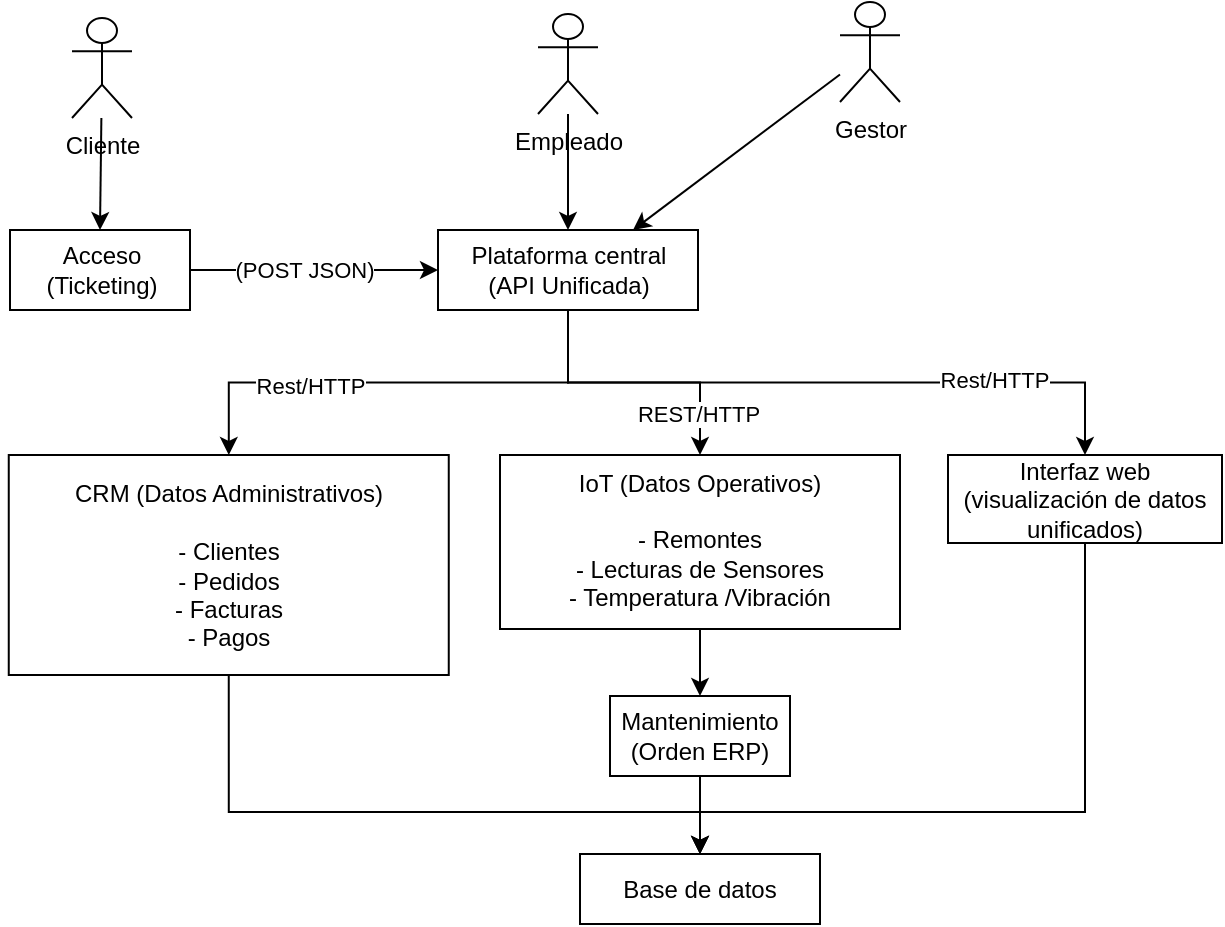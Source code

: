 <mxfile version="28.2.7">
  <diagram name="Página-1" id="AW_4SV1VjklhSY8sd2_t">
    <mxGraphModel dx="1042" dy="527" grid="0" gridSize="10" guides="1" tooltips="1" connect="1" arrows="1" fold="1" page="1" pageScale="1" pageWidth="1169" pageHeight="827" math="0" shadow="0">
      <root>
        <mxCell id="0" />
        <mxCell id="1" parent="0" />
        <mxCell id="fFbLZVn89i1oZEoZOz1--1" value="Cliente&lt;div&gt;&lt;br&gt;&lt;/div&gt;" style="shape=umlActor;verticalLabelPosition=bottom;verticalAlign=top;html=1;outlineConnect=0;" parent="1" vertex="1">
          <mxGeometry x="397" y="159" width="30" height="50" as="geometry" />
        </mxCell>
        <mxCell id="fFbLZVn89i1oZEoZOz1--15" value="" style="rounded=0;whiteSpace=wrap;html=1;" parent="1" vertex="1">
          <mxGeometry x="366" y="265" width="90" height="40" as="geometry" />
        </mxCell>
        <mxCell id="fFbLZVn89i1oZEoZOz1--16" value="Acceso (Ticketing)" style="text;html=1;align=center;verticalAlign=middle;whiteSpace=wrap;rounded=0;" parent="1" vertex="1">
          <mxGeometry x="381" y="270" width="62" height="30" as="geometry" />
        </mxCell>
        <mxCell id="54EEIA_b8rpqhzSQcVar-28" value="" style="edgeStyle=orthogonalEdgeStyle;rounded=0;orthogonalLoop=1;jettySize=auto;html=1;" parent="1" source="fFbLZVn89i1oZEoZOz1--17" target="54EEIA_b8rpqhzSQcVar-13" edge="1">
          <mxGeometry relative="1" as="geometry" />
        </mxCell>
        <mxCell id="2O2xdy5Lqr-6Pk8-hybj-3" value="Rest/HTTP" style="edgeLabel;html=1;align=center;verticalAlign=middle;resizable=0;points=[];" parent="54EEIA_b8rpqhzSQcVar-28" vertex="1" connectable="0">
          <mxGeometry x="0.372" y="-3" relative="1" as="geometry">
            <mxPoint y="4" as="offset" />
          </mxGeometry>
        </mxCell>
        <mxCell id="2O2xdy5Lqr-6Pk8-hybj-1" style="edgeStyle=orthogonalEdgeStyle;rounded=0;orthogonalLoop=1;jettySize=auto;html=1;exitX=0.5;exitY=1;exitDx=0;exitDy=0;entryX=0.5;entryY=0;entryDx=0;entryDy=0;" parent="1" source="fFbLZVn89i1oZEoZOz1--17" target="54EEIA_b8rpqhzSQcVar-49" edge="1">
          <mxGeometry relative="1" as="geometry" />
        </mxCell>
        <mxCell id="2O2xdy5Lqr-6Pk8-hybj-2" value="Rest/HTTP" style="edgeLabel;html=1;align=center;verticalAlign=middle;resizable=0;points=[];rotation=0;" parent="2O2xdy5Lqr-6Pk8-hybj-1" vertex="1" connectable="0">
          <mxGeometry x="0.568" y="3" relative="1" as="geometry">
            <mxPoint x="-11" y="1" as="offset" />
          </mxGeometry>
        </mxCell>
        <mxCell id="fFbLZVn89i1oZEoZOz1--17" value="" style="rounded=0;whiteSpace=wrap;html=1;" parent="1" vertex="1">
          <mxGeometry x="580" y="265" width="130" height="40" as="geometry" />
        </mxCell>
        <mxCell id="fFbLZVn89i1oZEoZOz1--18" value="Plataforma central (API Unificada)" style="text;html=1;align=center;verticalAlign=middle;whiteSpace=wrap;rounded=0;" parent="1" vertex="1">
          <mxGeometry x="592.5" y="270" width="105" height="30" as="geometry" />
        </mxCell>
        <mxCell id="54EEIA_b8rpqhzSQcVar-44" style="edgeStyle=orthogonalEdgeStyle;rounded=0;orthogonalLoop=1;jettySize=auto;html=1;entryX=0.5;entryY=0;entryDx=0;entryDy=0;" parent="1" source="fFbLZVn89i1oZEoZOz1--23" target="fFbLZVn89i1oZEoZOz1--17" edge="1">
          <mxGeometry relative="1" as="geometry">
            <mxPoint x="755" y="82" as="targetPoint" />
          </mxGeometry>
        </mxCell>
        <mxCell id="fFbLZVn89i1oZEoZOz1--23" value="Empleado" style="shape=umlActor;verticalLabelPosition=bottom;verticalAlign=top;html=1;outlineConnect=0;" parent="1" vertex="1">
          <mxGeometry x="630" y="157" width="30" height="50" as="geometry" />
        </mxCell>
        <mxCell id="fFbLZVn89i1oZEoZOz1--24" value="Gestor" style="shape=umlActor;verticalLabelPosition=bottom;verticalAlign=top;html=1;outlineConnect=0;" parent="1" vertex="1">
          <mxGeometry x="781" y="151" width="30" height="50" as="geometry" />
        </mxCell>
        <mxCell id="W1p5YG6WSGKKvp44htcb-15" style="edgeStyle=orthogonalEdgeStyle;rounded=0;orthogonalLoop=1;jettySize=auto;html=1;exitX=0.5;exitY=1;exitDx=0;exitDy=0;entryX=0.5;entryY=0;entryDx=0;entryDy=0;" edge="1" parent="1" source="fFbLZVn89i1oZEoZOz1--39" target="W1p5YG6WSGKKvp44htcb-9">
          <mxGeometry relative="1" as="geometry" />
        </mxCell>
        <mxCell id="fFbLZVn89i1oZEoZOz1--39" value="" style="rounded=0;whiteSpace=wrap;html=1;" parent="1" vertex="1">
          <mxGeometry x="666" y="498" width="90" height="40" as="geometry" />
        </mxCell>
        <mxCell id="fFbLZVn89i1oZEoZOz1--40" value="Mantenimiento (Orden ERP)" style="text;html=1;align=center;verticalAlign=middle;whiteSpace=wrap;rounded=0;" parent="1" vertex="1">
          <mxGeometry x="677.88" y="503" width="66.25" height="30" as="geometry" />
        </mxCell>
        <mxCell id="W1p5YG6WSGKKvp44htcb-14" style="edgeStyle=orthogonalEdgeStyle;rounded=0;orthogonalLoop=1;jettySize=auto;html=1;exitX=0.5;exitY=1;exitDx=0;exitDy=0;entryX=0.5;entryY=0;entryDx=0;entryDy=0;" edge="1" parent="1" source="54EEIA_b8rpqhzSQcVar-9" target="fFbLZVn89i1oZEoZOz1--39">
          <mxGeometry relative="1" as="geometry" />
        </mxCell>
        <mxCell id="54EEIA_b8rpqhzSQcVar-9" value="" style="rounded=0;whiteSpace=wrap;html=1;" parent="1" vertex="1">
          <mxGeometry x="611" y="377.5" width="200" height="87" as="geometry" />
        </mxCell>
        <mxCell id="54EEIA_b8rpqhzSQcVar-10" value="IoT (Datos Operativos)&lt;div&gt;&lt;br&gt;&lt;div&gt;- Remontes&lt;/div&gt;&lt;div&gt;- Lecturas de Sensores&lt;/div&gt;&lt;div&gt;- Temperatura /&lt;span style=&quot;background-color: transparent; color: light-dark(rgb(0, 0, 0), rgb(255, 255, 255));&quot;&gt;Vibración&lt;/span&gt;&lt;/div&gt;&lt;/div&gt;" style="text;html=1;align=center;verticalAlign=middle;whiteSpace=wrap;rounded=0;" parent="1" vertex="1">
          <mxGeometry x="622.25" y="404.5" width="177.5" height="30" as="geometry" />
        </mxCell>
        <mxCell id="54EEIA_b8rpqhzSQcVar-13" value="" style="rounded=0;whiteSpace=wrap;html=1;" parent="1" vertex="1">
          <mxGeometry x="365.38" y="377.5" width="220" height="110" as="geometry" />
        </mxCell>
        <mxCell id="54EEIA_b8rpqhzSQcVar-14" value="CRM (Datos Administrativos)&lt;div&gt;&lt;span style=&quot;background-color: transparent; color: light-dark(rgb(0, 0, 0), rgb(255, 255, 255));&quot;&gt;&lt;br&gt;&lt;/span&gt;&lt;/div&gt;&lt;div&gt;&lt;span style=&quot;background-color: transparent; color: light-dark(rgb(0, 0, 0), rgb(255, 255, 255));&quot;&gt;- Clientes&lt;/span&gt;&lt;/div&gt;&lt;div&gt;&lt;span style=&quot;background-color: transparent; color: light-dark(rgb(0, 0, 0), rgb(255, 255, 255));&quot;&gt;- Pedidos&lt;/span&gt;&lt;/div&gt;&lt;div&gt;&lt;span style=&quot;background-color: transparent; color: light-dark(rgb(0, 0, 0), rgb(255, 255, 255));&quot;&gt;- Facturas&lt;/span&gt;&lt;/div&gt;&lt;div&gt;&lt;span style=&quot;background-color: transparent; color: light-dark(rgb(0, 0, 0), rgb(255, 255, 255));&quot;&gt;- Pagos&lt;/span&gt;&lt;/div&gt;" style="text;html=1;align=center;verticalAlign=middle;whiteSpace=wrap;rounded=0;" parent="1" vertex="1">
          <mxGeometry x="361" y="417.5" width="228.75" height="30" as="geometry" />
        </mxCell>
        <mxCell id="54EEIA_b8rpqhzSQcVar-29" value="" style="edgeStyle=orthogonalEdgeStyle;rounded=0;orthogonalLoop=1;jettySize=auto;html=1;exitX=0.5;exitY=1;exitDx=0;exitDy=0;entryX=0.5;entryY=0;entryDx=0;entryDy=0;" parent="1" source="fFbLZVn89i1oZEoZOz1--17" target="54EEIA_b8rpqhzSQcVar-9" edge="1">
          <mxGeometry relative="1" as="geometry">
            <mxPoint x="768.5" y="320" as="sourcePoint" />
            <mxPoint x="697.5" y="413" as="targetPoint" />
          </mxGeometry>
        </mxCell>
        <mxCell id="2O2xdy5Lqr-6Pk8-hybj-4" value="REST/HTTP" style="edgeLabel;html=1;align=center;verticalAlign=middle;resizable=0;points=[];" parent="54EEIA_b8rpqhzSQcVar-29" vertex="1" connectable="0">
          <mxGeometry x="0.818" relative="1" as="geometry">
            <mxPoint x="-1" y="-8" as="offset" />
          </mxGeometry>
        </mxCell>
        <mxCell id="54EEIA_b8rpqhzSQcVar-40" value="" style="endArrow=classic;html=1;rounded=0;entryX=0;entryY=0.5;entryDx=0;entryDy=0;exitX=1;exitY=0.5;exitDx=0;exitDy=0;" parent="1" source="fFbLZVn89i1oZEoZOz1--15" target="fFbLZVn89i1oZEoZOz1--17" edge="1">
          <mxGeometry width="50" height="50" relative="1" as="geometry">
            <mxPoint x="435" y="250" as="sourcePoint" />
            <mxPoint x="485" y="200" as="targetPoint" />
          </mxGeometry>
        </mxCell>
        <mxCell id="2O2xdy5Lqr-6Pk8-hybj-5" value="&lt;span style=&quot;background-color: light-dark(#ffffff, var(--ge-dark-color, #121212)); color: light-dark(rgb(0, 0, 0), rgb(255, 255, 255));&quot;&gt;(POST JSON)&lt;/span&gt;" style="edgeLabel;html=1;align=center;verticalAlign=middle;resizable=0;points=[];" parent="54EEIA_b8rpqhzSQcVar-40" vertex="1" connectable="0">
          <mxGeometry x="-0.43" y="-2" relative="1" as="geometry">
            <mxPoint x="21" y="-2" as="offset" />
          </mxGeometry>
        </mxCell>
        <mxCell id="W1p5YG6WSGKKvp44htcb-12" style="edgeStyle=orthogonalEdgeStyle;rounded=0;orthogonalLoop=1;jettySize=auto;html=1;exitX=0.5;exitY=1;exitDx=0;exitDy=0;entryX=0.5;entryY=0;entryDx=0;entryDy=0;" edge="1" parent="1" source="54EEIA_b8rpqhzSQcVar-49" target="W1p5YG6WSGKKvp44htcb-9">
          <mxGeometry relative="1" as="geometry">
            <Array as="points">
              <mxPoint x="904" y="556" />
              <mxPoint x="711" y="556" />
            </Array>
          </mxGeometry>
        </mxCell>
        <mxCell id="54EEIA_b8rpqhzSQcVar-49" value="Interfaz web (visualización de datos unificados)" style="rounded=0;whiteSpace=wrap;html=1;" parent="1" vertex="1">
          <mxGeometry x="835" y="377.5" width="137" height="44" as="geometry" />
        </mxCell>
        <mxCell id="W1p5YG6WSGKKvp44htcb-6" value="" style="endArrow=classic;html=1;rounded=0;entryX=0.5;entryY=0;entryDx=0;entryDy=0;" edge="1" parent="1" source="fFbLZVn89i1oZEoZOz1--1" target="fFbLZVn89i1oZEoZOz1--15">
          <mxGeometry width="50" height="50" relative="1" as="geometry">
            <mxPoint x="479" y="286" as="sourcePoint" />
            <mxPoint x="681" y="400" as="targetPoint" />
          </mxGeometry>
        </mxCell>
        <mxCell id="W1p5YG6WSGKKvp44htcb-7" value="" style="endArrow=classic;html=1;rounded=0;entryX=0.75;entryY=0;entryDx=0;entryDy=0;" edge="1" parent="1" source="fFbLZVn89i1oZEoZOz1--24" target="fFbLZVn89i1oZEoZOz1--17">
          <mxGeometry width="50" height="50" relative="1" as="geometry">
            <mxPoint x="772" y="212" as="sourcePoint" />
            <mxPoint x="681" y="365" as="targetPoint" />
          </mxGeometry>
        </mxCell>
        <mxCell id="W1p5YG6WSGKKvp44htcb-9" value="Base de datos" style="rounded=0;whiteSpace=wrap;html=1;" vertex="1" parent="1">
          <mxGeometry x="651" y="577" width="120" height="35" as="geometry" />
        </mxCell>
        <mxCell id="W1p5YG6WSGKKvp44htcb-10" style="edgeStyle=orthogonalEdgeStyle;rounded=0;orthogonalLoop=1;jettySize=auto;html=1;exitX=0.5;exitY=1;exitDx=0;exitDy=0;entryX=0.5;entryY=0;entryDx=0;entryDy=0;" edge="1" parent="1" source="54EEIA_b8rpqhzSQcVar-13" target="W1p5YG6WSGKKvp44htcb-9">
          <mxGeometry relative="1" as="geometry">
            <Array as="points">
              <mxPoint x="475" y="556" />
              <mxPoint x="711" y="556" />
            </Array>
          </mxGeometry>
        </mxCell>
      </root>
    </mxGraphModel>
  </diagram>
</mxfile>
